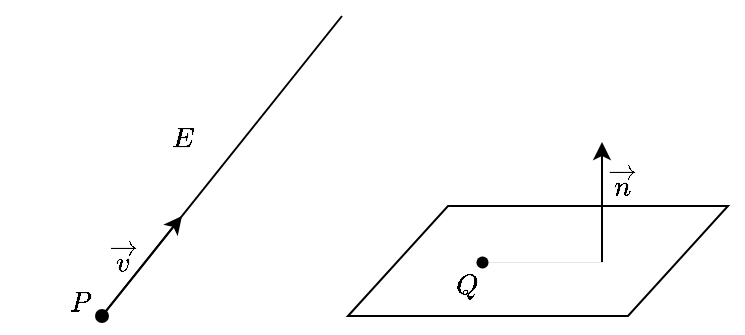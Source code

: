 <mxfile version="21.7.2" type="github">
  <diagram name="第 1 页" id="dO_t43Dvr9O0fP0Ihukn">
    <mxGraphModel dx="509" dy="307" grid="1" gridSize="10" guides="1" tooltips="1" connect="1" arrows="1" fold="1" page="1" pageScale="1" pageWidth="340" pageHeight="170" math="1" shadow="0">
      <root>
        <mxCell id="0" />
        <mxCell id="1" parent="0" />
        <mxCell id="6rP7G1vMZs56Qu1uSz9i-1" value="" style="endArrow=none;html=1;rounded=0;startArrow=oval;startFill=1;endFill=0;" edge="1" parent="1">
          <mxGeometry width="50" height="50" relative="1" as="geometry">
            <mxPoint x="20" y="157" as="sourcePoint" />
            <mxPoint x="140" y="7" as="targetPoint" />
          </mxGeometry>
        </mxCell>
        <mxCell id="6rP7G1vMZs56Qu1uSz9i-2" value="$$E$$" style="text;html=1;strokeColor=none;fillColor=none;align=center;verticalAlign=middle;whiteSpace=wrap;rounded=0;" vertex="1" parent="1">
          <mxGeometry x="30" y="53" width="60" height="30" as="geometry" />
        </mxCell>
        <mxCell id="6rP7G1vMZs56Qu1uSz9i-3" value="$$P$$" style="text;html=1;strokeColor=none;fillColor=none;align=center;verticalAlign=middle;whiteSpace=wrap;rounded=0;" vertex="1" parent="1">
          <mxGeometry y="143" width="19" height="14" as="geometry" />
        </mxCell>
        <mxCell id="6rP7G1vMZs56Qu1uSz9i-5" value="" style="endArrow=classic;html=1;rounded=0;" edge="1" parent="1">
          <mxGeometry width="50" height="50" relative="1" as="geometry">
            <mxPoint x="20" y="157" as="sourcePoint" />
            <mxPoint x="60" y="107" as="targetPoint" />
          </mxGeometry>
        </mxCell>
        <mxCell id="6rP7G1vMZs56Qu1uSz9i-6" value="$$\overrightarrow{v}$$" style="text;html=1;strokeColor=none;fillColor=none;align=center;verticalAlign=middle;whiteSpace=wrap;rounded=0;" vertex="1" parent="1">
          <mxGeometry y="113" width="60" height="30" as="geometry" />
        </mxCell>
        <mxCell id="6rP7G1vMZs56Qu1uSz9i-7" value="" style="shape=parallelogram;perimeter=parallelogramPerimeter;whiteSpace=wrap;html=1;fixedSize=1;size=50;fillColor=none;" vertex="1" parent="1">
          <mxGeometry x="143" y="102" width="190" height="55" as="geometry" />
        </mxCell>
        <mxCell id="6rP7G1vMZs56Qu1uSz9i-8" value="" style="endArrow=classic;html=1;rounded=0;" edge="1" parent="1">
          <mxGeometry width="50" height="50" relative="1" as="geometry">
            <mxPoint x="270" y="130" as="sourcePoint" />
            <mxPoint x="270" y="70" as="targetPoint" />
          </mxGeometry>
        </mxCell>
        <mxCell id="6rP7G1vMZs56Qu1uSz9i-9" value="$$\overrightarrow{n}$$" style="text;html=1;strokeColor=none;fillColor=none;align=center;verticalAlign=middle;whiteSpace=wrap;rounded=0;" vertex="1" parent="1">
          <mxGeometry x="250" y="75" width="60" height="30" as="geometry" />
        </mxCell>
        <mxCell id="6rP7G1vMZs56Qu1uSz9i-10" value="" style="endArrow=none;html=1;rounded=0;startArrow=oval;startFill=1;strokeWidth=0;" edge="1" parent="1">
          <mxGeometry width="50" height="50" relative="1" as="geometry">
            <mxPoint x="210" y="130" as="sourcePoint" />
            <mxPoint x="270" y="130" as="targetPoint" />
          </mxGeometry>
        </mxCell>
        <mxCell id="6rP7G1vMZs56Qu1uSz9i-11" value="$$Q$$" style="text;html=1;strokeColor=none;fillColor=none;align=center;verticalAlign=middle;whiteSpace=wrap;rounded=0;" vertex="1" parent="1">
          <mxGeometry x="173" y="127" width="60" height="30" as="geometry" />
        </mxCell>
      </root>
    </mxGraphModel>
  </diagram>
</mxfile>

